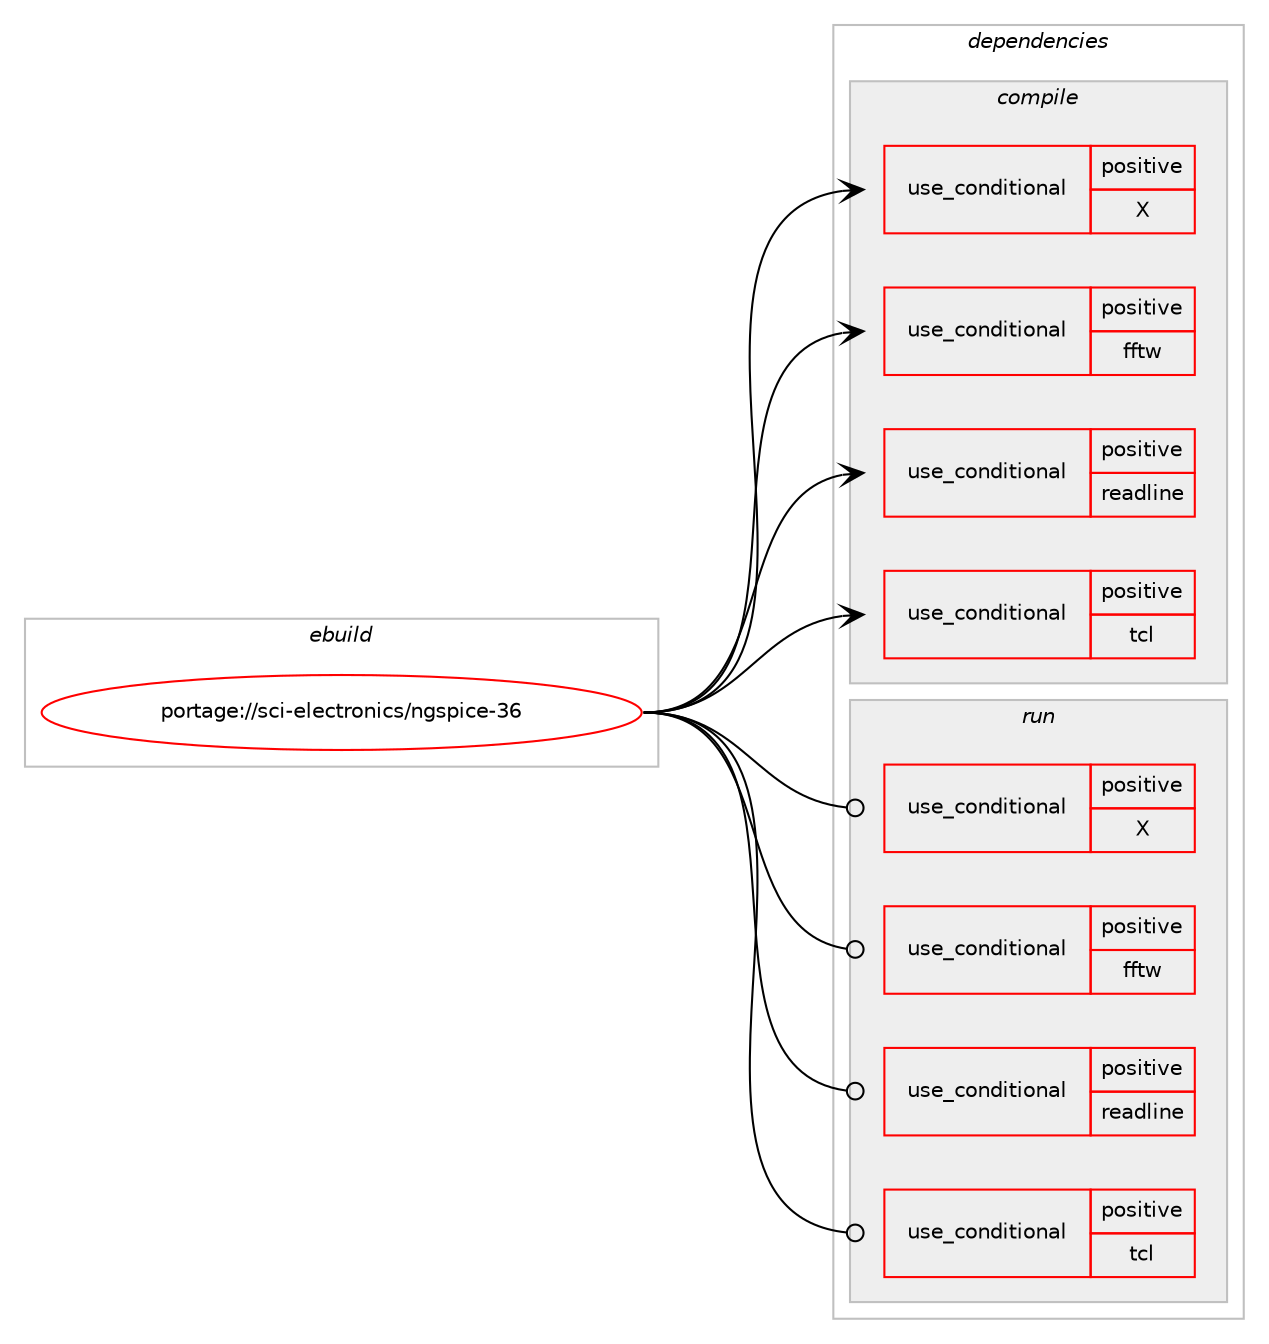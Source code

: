 digraph prolog {

# *************
# Graph options
# *************

newrank=true;
concentrate=true;
compound=true;
graph [rankdir=LR,fontname=Helvetica,fontsize=10,ranksep=1.5];#, ranksep=2.5, nodesep=0.2];
edge  [arrowhead=vee];
node  [fontname=Helvetica,fontsize=10];

# **********
# The ebuild
# **********

subgraph cluster_leftcol {
color=gray;
rank=same;
label=<<i>ebuild</i>>;
id [label="portage://sci-electronics/ngspice-36", color=red, width=4, href="../sci-electronics/ngspice-36.svg"];
}

# ****************
# The dependencies
# ****************

subgraph cluster_midcol {
color=gray;
label=<<i>dependencies</i>>;
subgraph cluster_compile {
fillcolor="#eeeeee";
style=filled;
label=<<i>compile</i>>;
subgraph cond102064 {
dependency199149 [label=<<TABLE BORDER="0" CELLBORDER="1" CELLSPACING="0" CELLPADDING="4"><TR><TD ROWSPAN="3" CELLPADDING="10">use_conditional</TD></TR><TR><TD>positive</TD></TR><TR><TD>X</TD></TR></TABLE>>, shape=none, color=red];
# *** BEGIN UNKNOWN DEPENDENCY TYPE (TODO) ***
# dependency199149 -> package_dependency(portage://sci-electronics/ngspice-36,install,no,x11-libs,libXaw,none,[,,],[],[])
# *** END UNKNOWN DEPENDENCY TYPE (TODO) ***

# *** BEGIN UNKNOWN DEPENDENCY TYPE (TODO) ***
# dependency199149 -> package_dependency(portage://sci-electronics/ngspice-36,install,no,x11-libs,libXt,none,[,,],[],[])
# *** END UNKNOWN DEPENDENCY TYPE (TODO) ***

# *** BEGIN UNKNOWN DEPENDENCY TYPE (TODO) ***
# dependency199149 -> package_dependency(portage://sci-electronics/ngspice-36,install,no,x11-libs,libX11,none,[,,],[],[])
# *** END UNKNOWN DEPENDENCY TYPE (TODO) ***

}
id:e -> dependency199149:w [weight=20,style="solid",arrowhead="vee"];
subgraph cond102065 {
dependency199150 [label=<<TABLE BORDER="0" CELLBORDER="1" CELLSPACING="0" CELLPADDING="4"><TR><TD ROWSPAN="3" CELLPADDING="10">use_conditional</TD></TR><TR><TD>positive</TD></TR><TR><TD>fftw</TD></TR></TABLE>>, shape=none, color=red];
# *** BEGIN UNKNOWN DEPENDENCY TYPE (TODO) ***
# dependency199150 -> package_dependency(portage://sci-electronics/ngspice-36,install,no,sci-libs,fftw,none,[,,],[slot(3.0)],[])
# *** END UNKNOWN DEPENDENCY TYPE (TODO) ***

}
id:e -> dependency199150:w [weight=20,style="solid",arrowhead="vee"];
subgraph cond102066 {
dependency199151 [label=<<TABLE BORDER="0" CELLBORDER="1" CELLSPACING="0" CELLPADDING="4"><TR><TD ROWSPAN="3" CELLPADDING="10">use_conditional</TD></TR><TR><TD>positive</TD></TR><TR><TD>readline</TD></TR></TABLE>>, shape=none, color=red];
# *** BEGIN UNKNOWN DEPENDENCY TYPE (TODO) ***
# dependency199151 -> package_dependency(portage://sci-electronics/ngspice-36,install,no,sys-libs,readline,none,[,,],[slot(0),equal],[])
# *** END UNKNOWN DEPENDENCY TYPE (TODO) ***

}
id:e -> dependency199151:w [weight=20,style="solid",arrowhead="vee"];
subgraph cond102067 {
dependency199152 [label=<<TABLE BORDER="0" CELLBORDER="1" CELLSPACING="0" CELLPADDING="4"><TR><TD ROWSPAN="3" CELLPADDING="10">use_conditional</TD></TR><TR><TD>positive</TD></TR><TR><TD>tcl</TD></TR></TABLE>>, shape=none, color=red];
# *** BEGIN UNKNOWN DEPENDENCY TYPE (TODO) ***
# dependency199152 -> package_dependency(portage://sci-electronics/ngspice-36,install,no,dev-lang,tcl,none,[,,],[slot(0)],[])
# *** END UNKNOWN DEPENDENCY TYPE (TODO) ***

# *** BEGIN UNKNOWN DEPENDENCY TYPE (TODO) ***
# dependency199152 -> package_dependency(portage://sci-electronics/ngspice-36,install,no,dev-tcltk,blt,none,[,,],[],[])
# *** END UNKNOWN DEPENDENCY TYPE (TODO) ***

}
id:e -> dependency199152:w [weight=20,style="solid",arrowhead="vee"];
# *** BEGIN UNKNOWN DEPENDENCY TYPE (TODO) ***
# id -> package_dependency(portage://sci-electronics/ngspice-36,install,no,sys-libs,ncurses,none,[,,],[slot(0),equal],[])
# *** END UNKNOWN DEPENDENCY TYPE (TODO) ***

}
subgraph cluster_compileandrun {
fillcolor="#eeeeee";
style=filled;
label=<<i>compile and run</i>>;
}
subgraph cluster_run {
fillcolor="#eeeeee";
style=filled;
label=<<i>run</i>>;
subgraph cond102068 {
dependency199153 [label=<<TABLE BORDER="0" CELLBORDER="1" CELLSPACING="0" CELLPADDING="4"><TR><TD ROWSPAN="3" CELLPADDING="10">use_conditional</TD></TR><TR><TD>positive</TD></TR><TR><TD>X</TD></TR></TABLE>>, shape=none, color=red];
# *** BEGIN UNKNOWN DEPENDENCY TYPE (TODO) ***
# dependency199153 -> package_dependency(portage://sci-electronics/ngspice-36,run,no,x11-libs,libXaw,none,[,,],[],[])
# *** END UNKNOWN DEPENDENCY TYPE (TODO) ***

# *** BEGIN UNKNOWN DEPENDENCY TYPE (TODO) ***
# dependency199153 -> package_dependency(portage://sci-electronics/ngspice-36,run,no,x11-libs,libXt,none,[,,],[],[])
# *** END UNKNOWN DEPENDENCY TYPE (TODO) ***

# *** BEGIN UNKNOWN DEPENDENCY TYPE (TODO) ***
# dependency199153 -> package_dependency(portage://sci-electronics/ngspice-36,run,no,x11-libs,libX11,none,[,,],[],[])
# *** END UNKNOWN DEPENDENCY TYPE (TODO) ***

}
id:e -> dependency199153:w [weight=20,style="solid",arrowhead="odot"];
subgraph cond102069 {
dependency199154 [label=<<TABLE BORDER="0" CELLBORDER="1" CELLSPACING="0" CELLPADDING="4"><TR><TD ROWSPAN="3" CELLPADDING="10">use_conditional</TD></TR><TR><TD>positive</TD></TR><TR><TD>fftw</TD></TR></TABLE>>, shape=none, color=red];
# *** BEGIN UNKNOWN DEPENDENCY TYPE (TODO) ***
# dependency199154 -> package_dependency(portage://sci-electronics/ngspice-36,run,no,sci-libs,fftw,none,[,,],[slot(3.0)],[])
# *** END UNKNOWN DEPENDENCY TYPE (TODO) ***

}
id:e -> dependency199154:w [weight=20,style="solid",arrowhead="odot"];
subgraph cond102070 {
dependency199155 [label=<<TABLE BORDER="0" CELLBORDER="1" CELLSPACING="0" CELLPADDING="4"><TR><TD ROWSPAN="3" CELLPADDING="10">use_conditional</TD></TR><TR><TD>positive</TD></TR><TR><TD>readline</TD></TR></TABLE>>, shape=none, color=red];
# *** BEGIN UNKNOWN DEPENDENCY TYPE (TODO) ***
# dependency199155 -> package_dependency(portage://sci-electronics/ngspice-36,run,no,sys-libs,readline,none,[,,],[slot(0),equal],[])
# *** END UNKNOWN DEPENDENCY TYPE (TODO) ***

}
id:e -> dependency199155:w [weight=20,style="solid",arrowhead="odot"];
subgraph cond102071 {
dependency199156 [label=<<TABLE BORDER="0" CELLBORDER="1" CELLSPACING="0" CELLPADDING="4"><TR><TD ROWSPAN="3" CELLPADDING="10">use_conditional</TD></TR><TR><TD>positive</TD></TR><TR><TD>tcl</TD></TR></TABLE>>, shape=none, color=red];
# *** BEGIN UNKNOWN DEPENDENCY TYPE (TODO) ***
# dependency199156 -> package_dependency(portage://sci-electronics/ngspice-36,run,no,dev-lang,tcl,none,[,,],[slot(0)],[])
# *** END UNKNOWN DEPENDENCY TYPE (TODO) ***

# *** BEGIN UNKNOWN DEPENDENCY TYPE (TODO) ***
# dependency199156 -> package_dependency(portage://sci-electronics/ngspice-36,run,no,dev-tcltk,blt,none,[,,],[],[])
# *** END UNKNOWN DEPENDENCY TYPE (TODO) ***

}
id:e -> dependency199156:w [weight=20,style="solid",arrowhead="odot"];
# *** BEGIN UNKNOWN DEPENDENCY TYPE (TODO) ***
# id -> package_dependency(portage://sci-electronics/ngspice-36,run,no,sys-libs,ncurses,none,[,,],[slot(0),equal],[])
# *** END UNKNOWN DEPENDENCY TYPE (TODO) ***

}
}

# **************
# The candidates
# **************

subgraph cluster_choices {
rank=same;
color=gray;
label=<<i>candidates</i>>;

}

}
